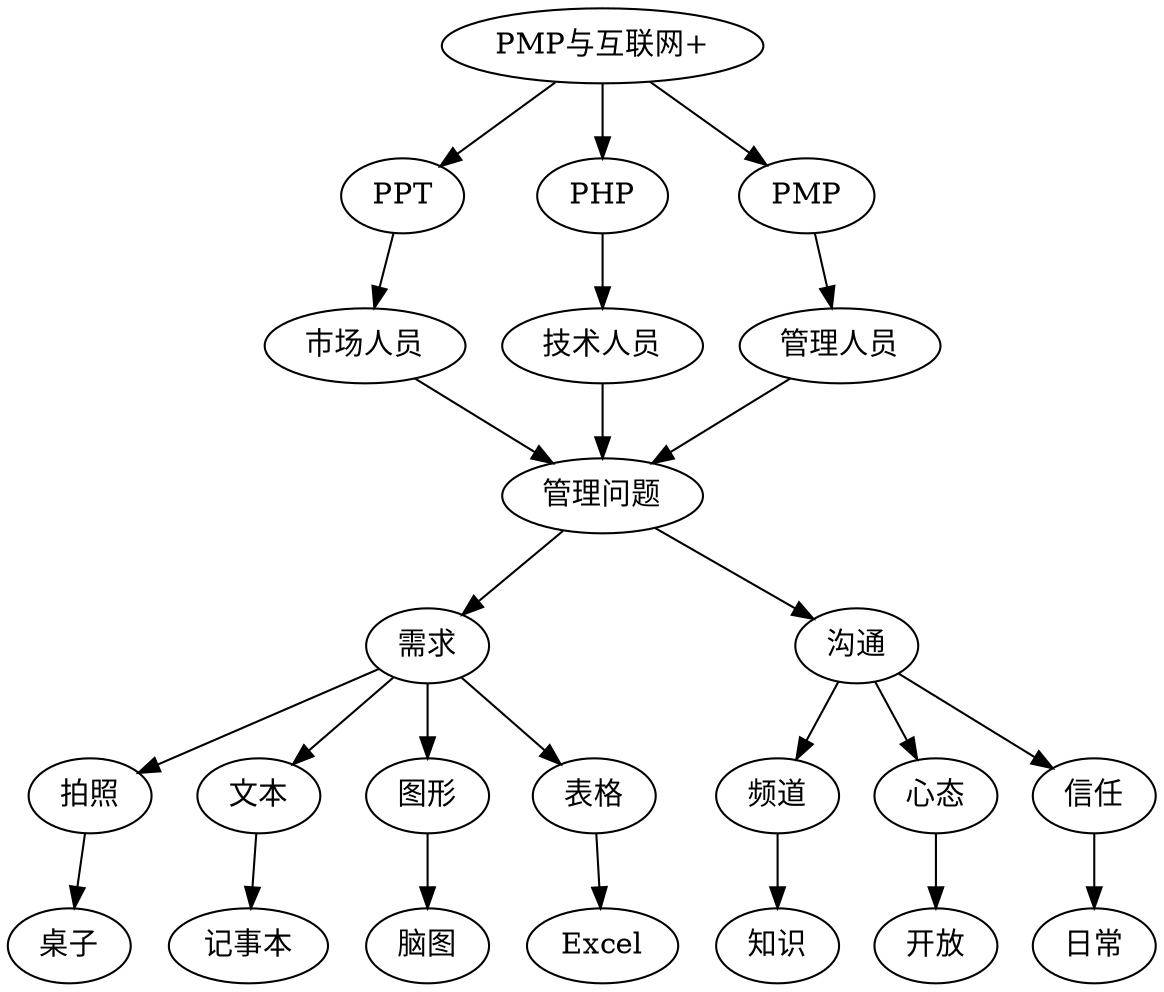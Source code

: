 digraph R017 {

    "PMP与互联网+" -> {PPT,PHP,PMP}

    PPT -> 市场人员->管理问题
    PMP -> 管理人员->管理问题
    PHP -> 技术人员->管理问题

    管理问题-> {需求,沟通}

    需求 -> {拍照,文本,图形,表格}

      拍照->桌子
      文本->记事本
      图形->脑图
      表格->Excel

    沟通 ->{频道,心态,信任}
      频道 ->知识
      心态 ->开放
      信任 ->日常
 }
